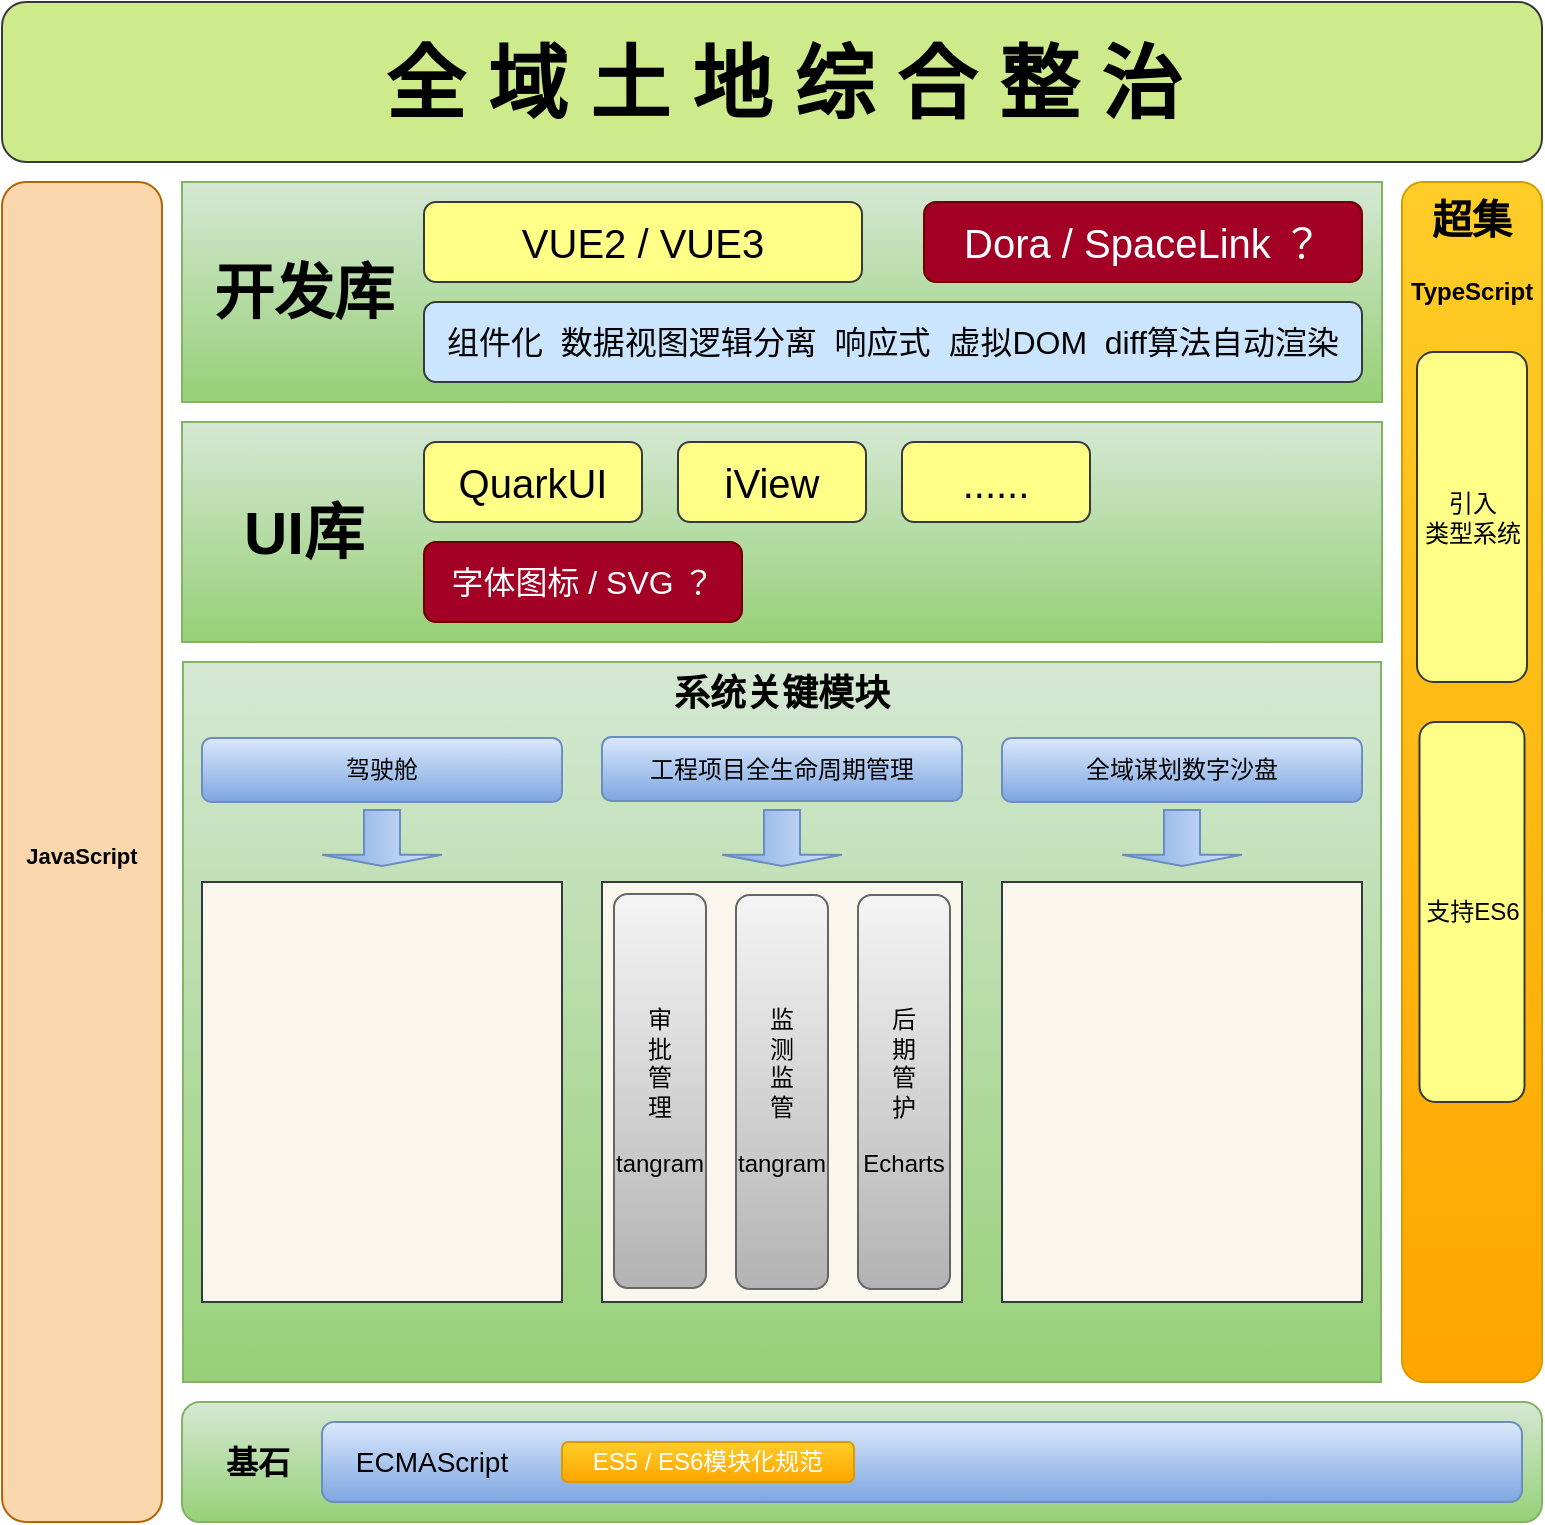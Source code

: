 <mxfile version="21.1.5" type="github" pages="2">
  <diagram name="前端架构图" id="aERbTS1XuSQMkrAbpRA_">
    <mxGraphModel dx="1221" dy="751" grid="1" gridSize="10" guides="1" tooltips="1" connect="1" arrows="1" fold="1" page="1" pageScale="1" pageWidth="827" pageHeight="1169" math="0" shadow="0">
      <root>
        <mxCell id="0" />
        <mxCell id="1" parent="0" />
        <mxCell id="1gftsp3Zv8tTFMD2zvdp-1" value="&lt;h1&gt;&lt;font style=&quot;font-size: 40px;&quot;&gt;&amp;nbsp;全 域 土 地 综 合 整 治&lt;/font&gt;&lt;/h1&gt;" style="rounded=1;whiteSpace=wrap;html=1;fillColor=#cdeb8b;strokeColor=#36393d;" parent="1" vertex="1">
          <mxGeometry x="30" y="40" width="770" height="80" as="geometry" />
        </mxCell>
        <mxCell id="UVithkWDfJSBE_TuZt-7-5" value="&lt;h2&gt;&lt;span style=&quot;font-size: 11px;&quot;&gt;JavaScript&lt;/span&gt;&lt;/h2&gt;" style="rounded=1;whiteSpace=wrap;html=1;fillColor=#fad7ac;strokeColor=#b46504;" parent="1" vertex="1">
          <mxGeometry x="30" y="130" width="80" height="670" as="geometry" />
        </mxCell>
        <mxCell id="UVithkWDfJSBE_TuZt-7-6" value="" style="rounded=1;whiteSpace=wrap;html=1;fillColor=#ffcd28;gradientColor=#ffa500;strokeColor=#d79b00;" parent="1" vertex="1">
          <mxGeometry x="730" y="130" width="70" height="600" as="geometry" />
        </mxCell>
        <mxCell id="UVithkWDfJSBE_TuZt-7-7" value="&lt;h2&gt;&lt;font style=&quot;font-size: 20px;&quot;&gt;超集&lt;/font&gt;&lt;/h2&gt;&lt;h3&gt;&lt;font style=&quot;font-size: 12px;&quot;&gt;TypeScript&lt;/font&gt;&lt;/h3&gt;" style="rounded=1;whiteSpace=wrap;html=1;strokeColor=none;fillColor=none;" parent="1" vertex="1">
          <mxGeometry x="735" y="134" width="60" height="59" as="geometry" />
        </mxCell>
        <mxCell id="UVithkWDfJSBE_TuZt-7-8" value="引入&lt;br&gt;类型系统" style="rounded=1;whiteSpace=wrap;html=1;fillColor=#ffff88;strokeColor=#36393d;" parent="1" vertex="1">
          <mxGeometry x="737.5" y="215" width="55" height="165" as="geometry" />
        </mxCell>
        <mxCell id="UVithkWDfJSBE_TuZt-7-9" value="支持ES6" style="rounded=1;whiteSpace=wrap;html=1;fillColor=#ffff88;strokeColor=#36393d;" parent="1" vertex="1">
          <mxGeometry x="738.75" y="400" width="52.5" height="190" as="geometry" />
        </mxCell>
        <mxCell id="ZtD_jZgkwvfVtTKbU0B0-2" value="" style="group" vertex="1" connectable="0" parent="1">
          <mxGeometry x="120" y="740" width="680" height="60" as="geometry" />
        </mxCell>
        <mxCell id="UVithkWDfJSBE_TuZt-7-28" value="" style="rounded=1;whiteSpace=wrap;html=1;fillColor=#d5e8d4;strokeColor=#82b366;gradientColor=#97d077;" parent="ZtD_jZgkwvfVtTKbU0B0-2" vertex="1">
          <mxGeometry width="680" height="60" as="geometry" />
        </mxCell>
        <mxCell id="UVithkWDfJSBE_TuZt-7-30" value="&lt;h2&gt;&lt;font style=&quot;font-size: 16px;&quot;&gt;基石&lt;/font&gt;&lt;/h2&gt;" style="rounded=1;whiteSpace=wrap;html=1;strokeColor=none;fillColor=none;" parent="ZtD_jZgkwvfVtTKbU0B0-2" vertex="1">
          <mxGeometry x="16" y="10" width="44" height="40" as="geometry" />
        </mxCell>
        <mxCell id="UVithkWDfJSBE_TuZt-7-32" value="" style="rounded=1;whiteSpace=wrap;html=1;fillColor=#dae8fc;gradientColor=#7ea6e0;strokeColor=#6c8ebf;" parent="ZtD_jZgkwvfVtTKbU0B0-2" vertex="1">
          <mxGeometry x="70" y="10" width="600" height="40" as="geometry" />
        </mxCell>
        <mxCell id="UVithkWDfJSBE_TuZt-7-33" value="&lt;font style=&quot;font-size: 14px;&quot;&gt;ECMAScript&lt;/font&gt;" style="rounded=0;whiteSpace=wrap;html=1;strokeColor=none;fillColor=none;" parent="ZtD_jZgkwvfVtTKbU0B0-2" vertex="1">
          <mxGeometry x="80" y="20" width="90" height="20" as="geometry" />
        </mxCell>
        <mxCell id="UVithkWDfJSBE_TuZt-7-34" value="&lt;font color=&quot;#ffffff&quot;&gt;ES5 / ES6模块化规范&lt;/font&gt;" style="rounded=1;whiteSpace=wrap;html=1;fillColor=#ffcd28;strokeColor=#d79b00;gradientColor=#ffa500;" parent="ZtD_jZgkwvfVtTKbU0B0-2" vertex="1">
          <mxGeometry x="190" y="20" width="146" height="20" as="geometry" />
        </mxCell>
        <mxCell id="ZtD_jZgkwvfVtTKbU0B0-3" value="" style="group" vertex="1" connectable="0" parent="1">
          <mxGeometry x="120.5" y="370" width="599" height="360" as="geometry" />
        </mxCell>
        <mxCell id="UVithkWDfJSBE_TuZt-7-10" value="" style="rounded=0;whiteSpace=wrap;html=1;fillColor=#d5e8d4;strokeColor=#82b366;gradientColor=#97d077;" parent="ZtD_jZgkwvfVtTKbU0B0-3" vertex="1">
          <mxGeometry width="599" height="360" as="geometry" />
        </mxCell>
        <mxCell id="UVithkWDfJSBE_TuZt-7-11" value="&lt;h2&gt;系统关键模块&lt;/h2&gt;" style="rounded=1;whiteSpace=wrap;html=1;strokeColor=none;fillColor=none;" parent="ZtD_jZgkwvfVtTKbU0B0-3" vertex="1">
          <mxGeometry x="244.5" y="0.5" width="110" height="30" as="geometry" />
        </mxCell>
        <mxCell id="UVithkWDfJSBE_TuZt-7-12" value="驾驶舱" style="rounded=1;whiteSpace=wrap;html=1;fillColor=#dae8fc;gradientColor=#7ea6e0;strokeColor=#6c8ebf;" parent="ZtD_jZgkwvfVtTKbU0B0-3" vertex="1">
          <mxGeometry x="9.5" y="38" width="180" height="32" as="geometry" />
        </mxCell>
        <mxCell id="UVithkWDfJSBE_TuZt-7-15" value="工程项目全生命周期管理" style="rounded=1;whiteSpace=wrap;html=1;fillColor=#dae8fc;gradientColor=#7ea6e0;strokeColor=#6c8ebf;" parent="ZtD_jZgkwvfVtTKbU0B0-3" vertex="1">
          <mxGeometry x="209.5" y="37.5" width="180" height="32" as="geometry" />
        </mxCell>
        <mxCell id="UVithkWDfJSBE_TuZt-7-16" value="全域谋划数字沙盘" style="rounded=1;whiteSpace=wrap;html=1;fillColor=#dae8fc;gradientColor=#7ea6e0;strokeColor=#6c8ebf;" parent="ZtD_jZgkwvfVtTKbU0B0-3" vertex="1">
          <mxGeometry x="409.5" y="38" width="180" height="32" as="geometry" />
        </mxCell>
        <mxCell id="UVithkWDfJSBE_TuZt-7-18" value="" style="shape=singleArrow;direction=south;whiteSpace=wrap;html=1;fillColor=#dae8fc;gradientColor=#7ea6e0;strokeColor=#6c8ebf;" parent="ZtD_jZgkwvfVtTKbU0B0-3" vertex="1">
          <mxGeometry x="69.5" y="74" width="60" height="28" as="geometry" />
        </mxCell>
        <mxCell id="UVithkWDfJSBE_TuZt-7-19" value="" style="shape=singleArrow;direction=south;whiteSpace=wrap;html=1;fillColor=#dae8fc;gradientColor=#7ea6e0;strokeColor=#6c8ebf;" parent="ZtD_jZgkwvfVtTKbU0B0-3" vertex="1">
          <mxGeometry x="269.5" y="74" width="60" height="28" as="geometry" />
        </mxCell>
        <mxCell id="UVithkWDfJSBE_TuZt-7-20" value="" style="shape=singleArrow;direction=south;whiteSpace=wrap;html=1;fillColor=#dae8fc;gradientColor=#7ea6e0;strokeColor=#6c8ebf;" parent="ZtD_jZgkwvfVtTKbU0B0-3" vertex="1">
          <mxGeometry x="469.5" y="74" width="60" height="28" as="geometry" />
        </mxCell>
        <mxCell id="UVithkWDfJSBE_TuZt-7-21" value="" style="rounded=0;whiteSpace=wrap;html=1;fillColor=#f9f7ed;strokeColor=#36393d;" parent="ZtD_jZgkwvfVtTKbU0B0-3" vertex="1">
          <mxGeometry x="9.5" y="110" width="180" height="210" as="geometry" />
        </mxCell>
        <mxCell id="UVithkWDfJSBE_TuZt-7-22" value="" style="rounded=0;whiteSpace=wrap;html=1;fillColor=#f9f7ed;strokeColor=#36393d;" parent="ZtD_jZgkwvfVtTKbU0B0-3" vertex="1">
          <mxGeometry x="209.5" y="110" width="180" height="210" as="geometry" />
        </mxCell>
        <mxCell id="UVithkWDfJSBE_TuZt-7-23" value="" style="rounded=0;whiteSpace=wrap;html=1;fillColor=#f9f7ed;strokeColor=#36393d;" parent="ZtD_jZgkwvfVtTKbU0B0-3" vertex="1">
          <mxGeometry x="409.5" y="110" width="180" height="210" as="geometry" />
        </mxCell>
        <mxCell id="UVithkWDfJSBE_TuZt-7-24" value="审&lt;br&gt;批&lt;br&gt;管&lt;br&gt;理&lt;br&gt;&lt;br&gt;tangram&lt;br&gt;" style="rounded=1;whiteSpace=wrap;html=1;fillColor=#f5f5f5;gradientColor=#b3b3b3;strokeColor=#666666;" parent="ZtD_jZgkwvfVtTKbU0B0-3" vertex="1">
          <mxGeometry x="215.5" y="116" width="46" height="197" as="geometry" />
        </mxCell>
        <mxCell id="UVithkWDfJSBE_TuZt-7-25" value="监&lt;br&gt;测&lt;br&gt;监&lt;br&gt;管&lt;br&gt;&lt;br&gt;tangram" style="rounded=1;whiteSpace=wrap;html=1;fillColor=#f5f5f5;gradientColor=#b3b3b3;strokeColor=#666666;" parent="ZtD_jZgkwvfVtTKbU0B0-3" vertex="1">
          <mxGeometry x="276.5" y="116.5" width="46" height="197" as="geometry" />
        </mxCell>
        <mxCell id="UVithkWDfJSBE_TuZt-7-27" value="后&lt;br&gt;期&lt;br&gt;管&lt;br&gt;护&lt;br&gt;&lt;br&gt;Echarts&lt;br&gt;" style="rounded=1;whiteSpace=wrap;html=1;fillColor=#f5f5f5;gradientColor=#b3b3b3;strokeColor=#666666;" parent="ZtD_jZgkwvfVtTKbU0B0-3" vertex="1">
          <mxGeometry x="337.5" y="116.5" width="46" height="197" as="geometry" />
        </mxCell>
        <mxCell id="ZtD_jZgkwvfVtTKbU0B0-5" value="" style="group;fillColor=#a20025;fontColor=#ffffff;strokeColor=#6F0000;" vertex="1" connectable="0" parent="1">
          <mxGeometry x="120" y="130" width="600" height="110" as="geometry" />
        </mxCell>
        <mxCell id="UVithkWDfJSBE_TuZt-7-1" value="" style="rounded=0;whiteSpace=wrap;html=1;fillColor=#d5e8d4;gradientColor=#97d077;strokeColor=#82b366;" parent="ZtD_jZgkwvfVtTKbU0B0-5" vertex="1">
          <mxGeometry width="600" height="110" as="geometry" />
        </mxCell>
        <mxCell id="UVithkWDfJSBE_TuZt-7-2" value="&lt;h2&gt;&lt;font style=&quot;font-size: 30px;&quot;&gt;开发库&lt;/font&gt;&lt;/h2&gt;" style="rounded=1;whiteSpace=wrap;html=1;strokeWidth=0;strokeColor=none;fillColor=none;gradientColor=none;" parent="ZtD_jZgkwvfVtTKbU0B0-5" vertex="1">
          <mxGeometry x="1" y="25" width="120" height="60" as="geometry" />
        </mxCell>
        <mxCell id="UVithkWDfJSBE_TuZt-7-3" value="&lt;font style=&quot;font-size: 20px;&quot;&gt;VUE2 / VUE3&lt;/font&gt;" style="rounded=1;whiteSpace=wrap;html=1;fillColor=#ffff88;strokeColor=#36393d;" parent="ZtD_jZgkwvfVtTKbU0B0-5" vertex="1">
          <mxGeometry x="121" y="10" width="219" height="40" as="geometry" />
        </mxCell>
        <mxCell id="UVithkWDfJSBE_TuZt-7-4" value="&lt;font style=&quot;font-size: 16px;&quot;&gt;组件化&amp;nbsp; 数据视图逻辑分离&amp;nbsp; 响应式&amp;nbsp; 虚拟DOM&amp;nbsp; diff算法自动渲染&lt;/font&gt;" style="rounded=1;whiteSpace=wrap;html=1;fillColor=#cce5ff;strokeColor=#36393d;" parent="ZtD_jZgkwvfVtTKbU0B0-5" vertex="1">
          <mxGeometry x="121" y="60" width="469" height="40" as="geometry" />
        </mxCell>
        <mxCell id="UVithkWDfJSBE_TuZt-7-26" value="&lt;font style=&quot;font-size: 20px;&quot;&gt;Dora / SpaceLink ？&lt;/font&gt;" style="rounded=1;whiteSpace=wrap;html=1;fillColor=#a20025;strokeColor=#6F0000;fontColor=#ffffff;" parent="ZtD_jZgkwvfVtTKbU0B0-5" vertex="1">
          <mxGeometry x="371" y="10" width="219" height="40" as="geometry" />
        </mxCell>
        <mxCell id="ZtD_jZgkwvfVtTKbU0B0-6" value="" style="group;fillColor=#f8cecc;strokeColor=#b85450;" vertex="1" connectable="0" parent="1">
          <mxGeometry x="120" y="250" width="600" height="110" as="geometry" />
        </mxCell>
        <mxCell id="ZtD_jZgkwvfVtTKbU0B0-7" value="" style="rounded=0;whiteSpace=wrap;html=1;fillColor=#d5e8d4;gradientColor=#97d077;strokeColor=#82b366;" vertex="1" parent="ZtD_jZgkwvfVtTKbU0B0-6">
          <mxGeometry width="600" height="110" as="geometry" />
        </mxCell>
        <mxCell id="ZtD_jZgkwvfVtTKbU0B0-8" value="&lt;h2&gt;&lt;font style=&quot;font-size: 30px;&quot;&gt;UI库&lt;/font&gt;&lt;/h2&gt;" style="rounded=1;whiteSpace=wrap;html=1;strokeWidth=0;strokeColor=none;fillColor=none;gradientColor=none;" vertex="1" parent="ZtD_jZgkwvfVtTKbU0B0-6">
          <mxGeometry x="1" y="25" width="120" height="60" as="geometry" />
        </mxCell>
        <mxCell id="ZtD_jZgkwvfVtTKbU0B0-9" value="&lt;font style=&quot;font-size: 20px;&quot;&gt;QuarkUI&lt;/font&gt;" style="rounded=1;whiteSpace=wrap;html=1;fillColor=#ffff88;strokeColor=#36393d;" vertex="1" parent="ZtD_jZgkwvfVtTKbU0B0-6">
          <mxGeometry x="121" y="10" width="109" height="40" as="geometry" />
        </mxCell>
        <mxCell id="ZtD_jZgkwvfVtTKbU0B0-10" value="&lt;span style=&quot;font-size: 16px;&quot;&gt;字体图标 / SVG ？&lt;/span&gt;" style="rounded=1;whiteSpace=wrap;html=1;fillColor=#a20025;strokeColor=#6F0000;fontColor=#ffffff;" vertex="1" parent="ZtD_jZgkwvfVtTKbU0B0-6">
          <mxGeometry x="121" y="60" width="159" height="40" as="geometry" />
        </mxCell>
        <mxCell id="ZtD_jZgkwvfVtTKbU0B0-11" value="&lt;font style=&quot;font-size: 20px;&quot;&gt;iView&lt;/font&gt;" style="rounded=1;whiteSpace=wrap;html=1;fillColor=#ffff88;strokeColor=#36393d;" vertex="1" parent="ZtD_jZgkwvfVtTKbU0B0-6">
          <mxGeometry x="248" y="10" width="94" height="40" as="geometry" />
        </mxCell>
        <mxCell id="ZtD_jZgkwvfVtTKbU0B0-12" value="&lt;font style=&quot;font-size: 20px;&quot;&gt;......&lt;/font&gt;" style="rounded=1;whiteSpace=wrap;html=1;fillColor=#ffff88;strokeColor=#36393d;" vertex="1" parent="ZtD_jZgkwvfVtTKbU0B0-6">
          <mxGeometry x="360" y="10" width="94" height="40" as="geometry" />
        </mxCell>
      </root>
    </mxGraphModel>
  </diagram>
  <diagram id="XSElOtdGqm7M-GGepmwN" name="SpaceLink">
    <mxGraphModel dx="1221" dy="751" grid="1" gridSize="10" guides="1" tooltips="1" connect="1" arrows="1" fold="1" page="1" pageScale="1" pageWidth="827" pageHeight="1169" math="0" shadow="0">
      <root>
        <mxCell id="0" />
        <mxCell id="1" parent="0" />
        <mxCell id="K2NwSmlpV3HJXuRABJTI-1" value="" style="rounded=1;whiteSpace=wrap;html=1;" vertex="1" parent="1">
          <mxGeometry x="320" y="280" width="160" height="80" as="geometry" />
        </mxCell>
      </root>
    </mxGraphModel>
  </diagram>
</mxfile>
